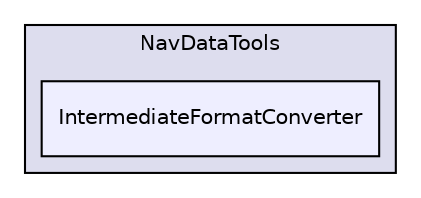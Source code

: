 digraph "PVR/SDK_3.4/Utilities/NavDataTools/IntermediateFormatConverter" {
  compound=true
  node [ fontsize="10", fontname="Helvetica"];
  edge [ labelfontsize="10", labelfontname="Helvetica"];
  subgraph clusterdir_fc0308461a13f6987feb1ef1d4fa4201 {
    graph [ bgcolor="#ddddee", pencolor="black", label="NavDataTools" fontname="Helvetica", fontsize="10", URL="dir_fc0308461a13f6987feb1ef1d4fa4201.html"]
  dir_f8f19746752ddc8e762672927b496347 [shape=box, label="IntermediateFormatConverter", style="filled", fillcolor="#eeeeff", pencolor="black", URL="dir_f8f19746752ddc8e762672927b496347.html"];
  }
}

